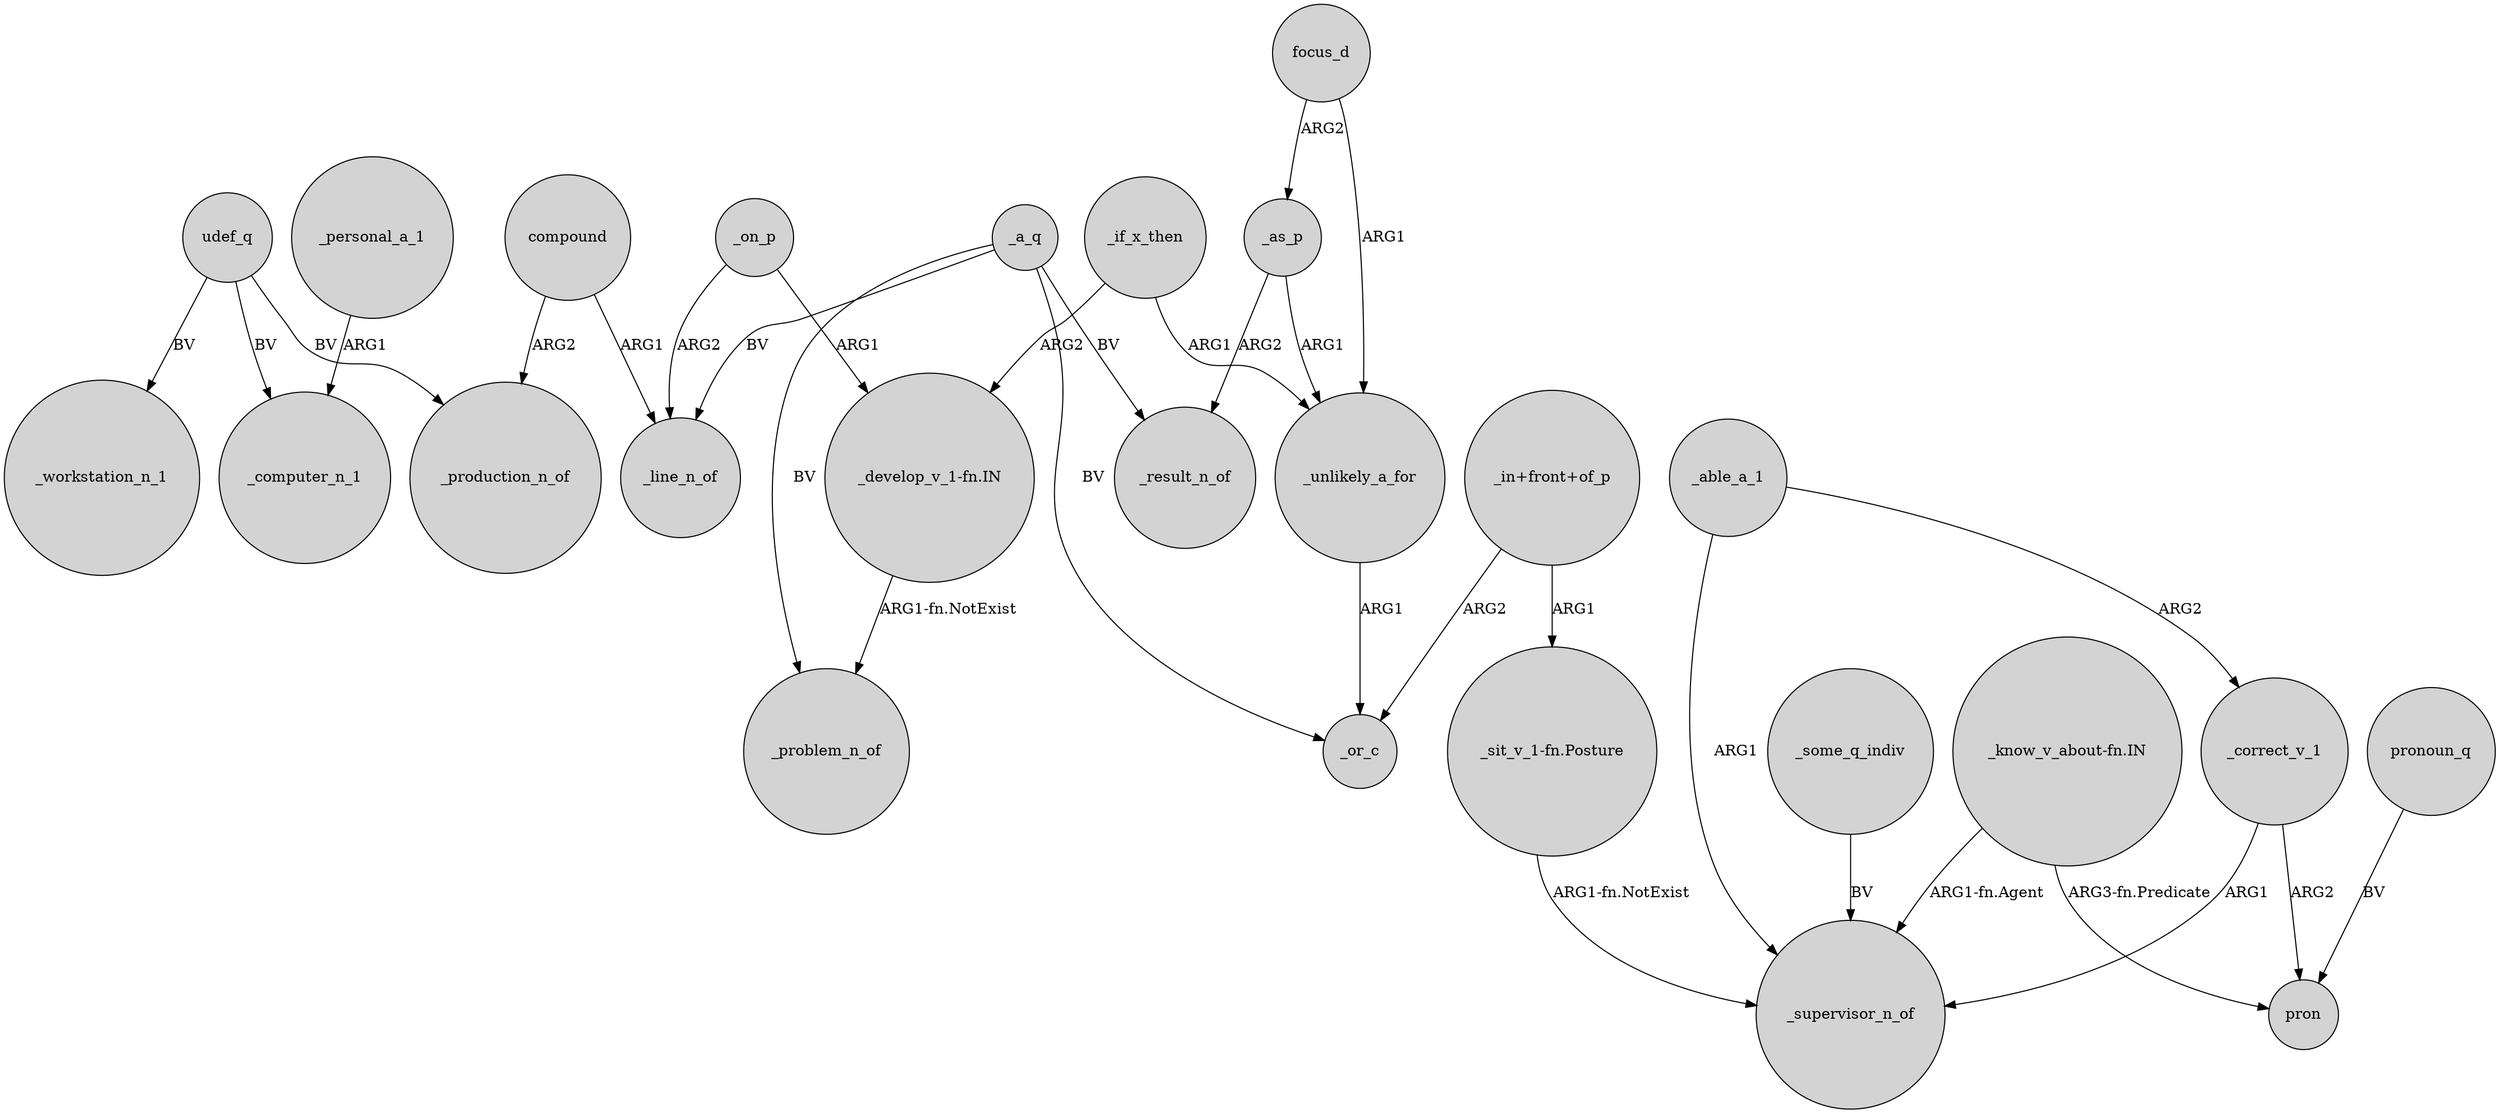 digraph {
	node [shape=circle style=filled]
	udef_q -> _production_n_of [label=BV]
	_able_a_1 -> _supervisor_n_of [label=ARG1]
	_unlikely_a_for -> _or_c [label=ARG1]
	udef_q -> _workstation_n_1 [label=BV]
	_correct_v_1 -> _supervisor_n_of [label=ARG1]
	_on_p -> _line_n_of [label=ARG2]
	focus_d -> _as_p [label=ARG2]
	_a_q -> _result_n_of [label=BV]
	compound -> _production_n_of [label=ARG2]
	_a_q -> _or_c [label=BV]
	_as_p -> _unlikely_a_for [label=ARG1]
	_correct_v_1 -> pron [label=ARG2]
	_able_a_1 -> _correct_v_1 [label=ARG2]
	_a_q -> _line_n_of [label=BV]
	udef_q -> _computer_n_1 [label=BV]
	_if_x_then -> _unlikely_a_for [label=ARG1]
	focus_d -> _unlikely_a_for [label=ARG1]
	pronoun_q -> pron [label=BV]
	_as_p -> _result_n_of [label=ARG2]
	_if_x_then -> "_develop_v_1-fn.IN" [label=ARG2]
	compound -> _line_n_of [label=ARG1]
	"_in+front+of_p" -> _or_c [label=ARG2]
	_personal_a_1 -> _computer_n_1 [label=ARG1]
	_on_p -> "_develop_v_1-fn.IN" [label=ARG1]
	"_know_v_about-fn.IN" -> pron [label="ARG3-fn.Predicate"]
	_some_q_indiv -> _supervisor_n_of [label=BV]
	"_know_v_about-fn.IN" -> _supervisor_n_of [label="ARG1-fn.Agent"]
	"_in+front+of_p" -> "_sit_v_1-fn.Posture" [label=ARG1]
	"_develop_v_1-fn.IN" -> _problem_n_of [label="ARG1-fn.NotExist"]
	"_sit_v_1-fn.Posture" -> _supervisor_n_of [label="ARG1-fn.NotExist"]
	_a_q -> _problem_n_of [label=BV]
}
